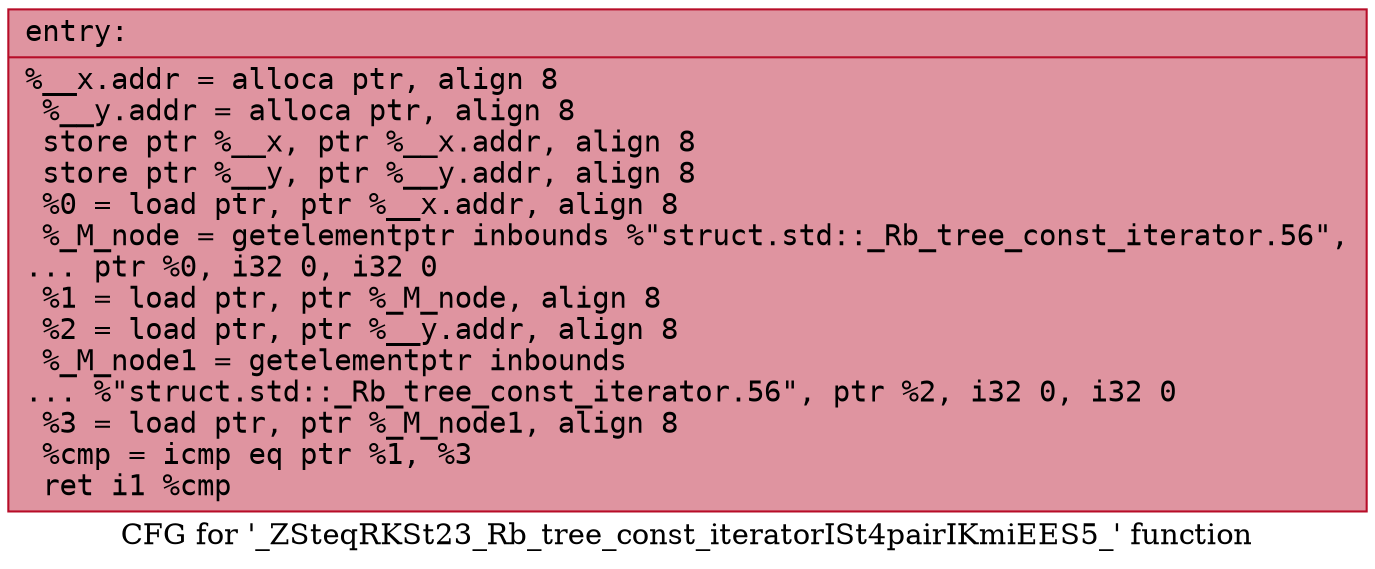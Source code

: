 digraph "CFG for '_ZSteqRKSt23_Rb_tree_const_iteratorISt4pairIKmiEES5_' function" {
	label="CFG for '_ZSteqRKSt23_Rb_tree_const_iteratorISt4pairIKmiEES5_' function";

	Node0x55dfe4c63200 [shape=record,color="#b70d28ff", style=filled, fillcolor="#b70d2870" fontname="Courier",label="{entry:\l|  %__x.addr = alloca ptr, align 8\l  %__y.addr = alloca ptr, align 8\l  store ptr %__x, ptr %__x.addr, align 8\l  store ptr %__y, ptr %__y.addr, align 8\l  %0 = load ptr, ptr %__x.addr, align 8\l  %_M_node = getelementptr inbounds %\"struct.std::_Rb_tree_const_iterator.56\",\l... ptr %0, i32 0, i32 0\l  %1 = load ptr, ptr %_M_node, align 8\l  %2 = load ptr, ptr %__y.addr, align 8\l  %_M_node1 = getelementptr inbounds\l... %\"struct.std::_Rb_tree_const_iterator.56\", ptr %2, i32 0, i32 0\l  %3 = load ptr, ptr %_M_node1, align 8\l  %cmp = icmp eq ptr %1, %3\l  ret i1 %cmp\l}"];
}
